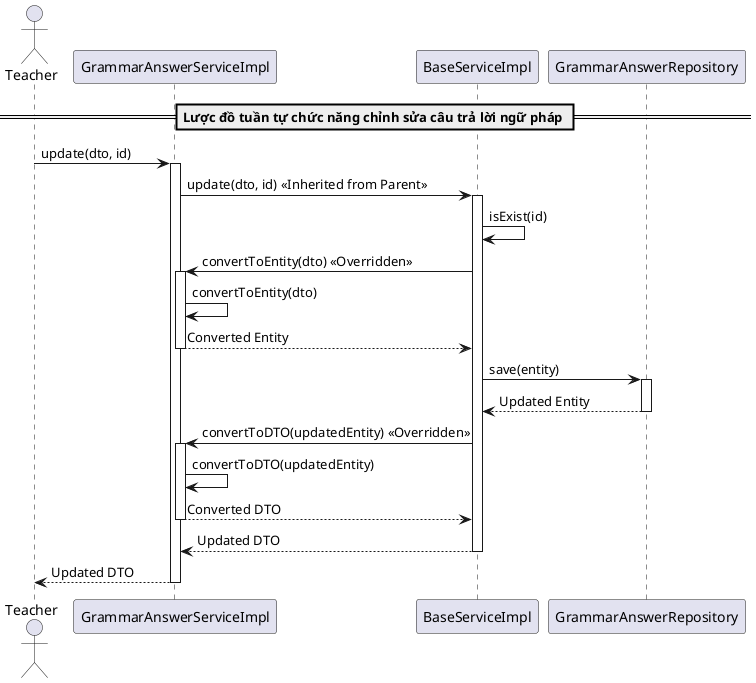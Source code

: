 @startuml updateGrammarAnswer

actor Teacher
participant "GrammarAnswerServiceImpl" as GrammarAnswerService
participant "BaseServiceImpl" as BaseService
participant "GrammarAnswerRepository" as Repository

== Lược đồ tuần tự chức năng chỉnh sửa câu trả lời ngữ pháp ==
Teacher -> GrammarAnswerService: update(dto, id)
activate GrammarAnswerService

GrammarAnswerService -> BaseService: update(dto, id) << Inherited from Parent >>
activate BaseService

BaseService -> BaseService: isExist(id)
BaseService -> GrammarAnswerService: convertToEntity(dto) << Overridden >>
activate GrammarAnswerService
GrammarAnswerService -> GrammarAnswerService: convertToEntity(dto)
GrammarAnswerService --> BaseService: Converted Entity
deactivate GrammarAnswerService

BaseService -> Repository: save(entity)
activate Repository
Repository --> BaseService: Updated Entity
deactivate Repository

BaseService -> GrammarAnswerService: convertToDTO(updatedEntity) << Overridden >>
activate GrammarAnswerService
GrammarAnswerService -> GrammarAnswerService: convertToDTO(updatedEntity)
GrammarAnswerService --> BaseService: Converted DTO
deactivate GrammarAnswerService

BaseService --> GrammarAnswerService: Updated DTO
deactivate BaseService

GrammarAnswerService --> Teacher: Updated DTO
deactivate GrammarAnswerService

@enduml

